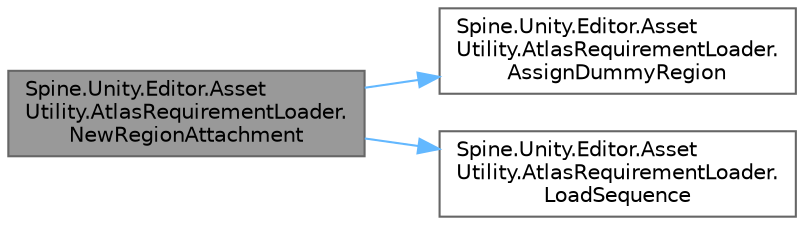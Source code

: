 digraph "Spine.Unity.Editor.AssetUtility.AtlasRequirementLoader.NewRegionAttachment"
{
 // LATEX_PDF_SIZE
  bgcolor="transparent";
  edge [fontname=Helvetica,fontsize=10,labelfontname=Helvetica,labelfontsize=10];
  node [fontname=Helvetica,fontsize=10,shape=box,height=0.2,width=0.4];
  rankdir="LR";
  Node1 [id="Node000001",label="Spine.Unity.Editor.Asset\lUtility.AtlasRequirementLoader.\lNewRegionAttachment",height=0.2,width=0.4,color="gray40", fillcolor="grey60", style="filled", fontcolor="black",tooltip="<return>May be null to not load any attachment.</return>"];
  Node1 -> Node2 [id="edge1_Node000001_Node000002",color="steelblue1",style="solid",tooltip=" "];
  Node2 [id="Node000002",label="Spine.Unity.Editor.Asset\lUtility.AtlasRequirementLoader.\lAssignDummyRegion",height=0.2,width=0.4,color="grey40", fillcolor="white", style="filled",URL="$class_spine_1_1_unity_1_1_editor_1_1_asset_utility_1_1_atlas_requirement_loader.html#ab4de4a4a4c91a63fe8541d0c770f987a",tooltip=" "];
  Node1 -> Node3 [id="edge2_Node000001_Node000003",color="steelblue1",style="solid",tooltip=" "];
  Node3 [id="Node000003",label="Spine.Unity.Editor.Asset\lUtility.AtlasRequirementLoader.\lLoadSequence",height=0.2,width=0.4,color="grey40", fillcolor="white", style="filled",URL="$class_spine_1_1_unity_1_1_editor_1_1_asset_utility_1_1_atlas_requirement_loader.html#a3983ebb623e0b538a7ddb55bc2bb8ec9",tooltip=" "];
}
